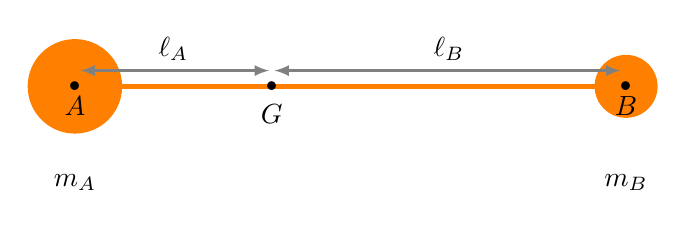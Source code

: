 ﻿\begin{tikzpicture}[scale=1]

    \coordinate (A) at (-4,0);
    \coordinate (B) at (3,0);
    
    \coordinate (G) at (-1.5,0);
    
    \fill[orange] (A) circle (0.6);
    \fill[orange] (B) circle (0.4);
    \draw[orange, ultra thick] (A) -- (B);
    
    \node[scale=3] at (A) {.};
    \node[below] at (A) {$A$};
    
    \node[scale=3] at (B) {.};
    \node[below] at (B) {$B$};
    
    \node[scale=3] at (G) {.};
    \node[below=3pt] at (G) {$G$};
    
    \node[below] at (-4,-1) {$m_A$};
    \node[below] at (3,-1) {$m_B$};

    \draw[<->, >=latex,shorten <=1pt,shorten >=2pt,thick, gray] (-1.5,0.2)--(-4,0.2) node[midway, above, black]{$\ell_A$};

    \draw[<->, >=latex,shorten <=1pt,shorten >=2pt,thick, gray] (-1.5,0.2)--(3,0.2) node[midway, above, black]{$\ell_B$};

\end{tikzpicture}